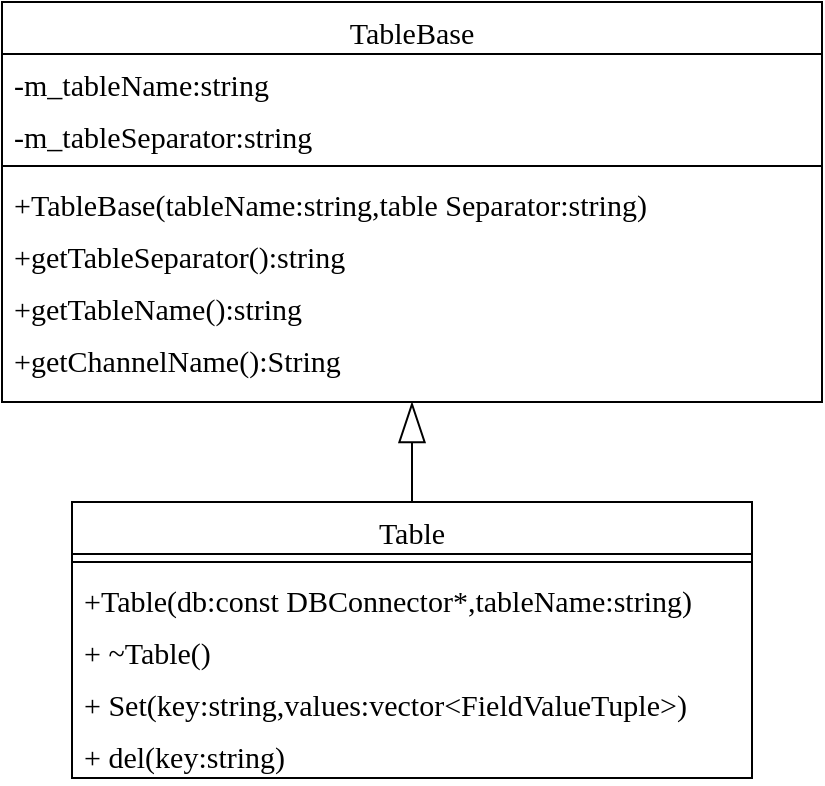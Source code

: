 <mxfile version="21.7.2" type="github">
  <diagram id="C5RBs43oDa-KdzZeNtuy" name="Page-1">
    <mxGraphModel dx="1052" dy="707" grid="1" gridSize="10" guides="1" tooltips="1" connect="1" arrows="1" fold="1" page="1" pageScale="1" pageWidth="827" pageHeight="1169" math="0" shadow="0">
      <root>
        <mxCell id="WIyWlLk6GJQsqaUBKTNV-0" />
        <mxCell id="WIyWlLk6GJQsqaUBKTNV-1" parent="WIyWlLk6GJQsqaUBKTNV-0" />
        <mxCell id="RsIIp7DNy85xj8DGO67I-0" value="TableBase" style="swimlane;fontStyle=0;align=center;verticalAlign=top;childLayout=stackLayout;horizontal=1;startSize=26;horizontalStack=0;resizeParent=1;resizeLast=0;collapsible=1;marginBottom=0;rounded=0;shadow=0;strokeWidth=1;fontSize=15;fontFamily=Times New Roman;" parent="WIyWlLk6GJQsqaUBKTNV-1" vertex="1">
          <mxGeometry x="220" y="120" width="410" height="200" as="geometry">
            <mxRectangle x="230" y="140" width="160" height="26" as="alternateBounds" />
          </mxGeometry>
        </mxCell>
        <mxCell id="RsIIp7DNy85xj8DGO67I-1" value="-m_tableName:string" style="text;align=left;verticalAlign=top;spacingLeft=4;spacingRight=4;overflow=hidden;rotatable=0;points=[[0,0.5],[1,0.5]];portConstraint=eastwest;fontSize=15;fontFamily=Times New Roman;" parent="RsIIp7DNy85xj8DGO67I-0" vertex="1">
          <mxGeometry y="26" width="410" height="26" as="geometry" />
        </mxCell>
        <mxCell id="RsIIp7DNy85xj8DGO67I-2" value="-m_tableSeparator:string" style="text;align=left;verticalAlign=top;spacingLeft=4;spacingRight=4;overflow=hidden;rotatable=0;points=[[0,0.5],[1,0.5]];portConstraint=eastwest;rounded=0;shadow=0;html=0;fontSize=15;fontFamily=Times New Roman;" parent="RsIIp7DNy85xj8DGO67I-0" vertex="1">
          <mxGeometry y="52" width="410" height="26" as="geometry" />
        </mxCell>
        <mxCell id="RsIIp7DNy85xj8DGO67I-6" value="" style="line;html=1;strokeWidth=1;align=left;verticalAlign=middle;spacingTop=-1;spacingLeft=3;spacingRight=3;rotatable=0;labelPosition=right;points=[];portConstraint=eastwest;fontSize=15;fontFamily=Times New Roman;" parent="RsIIp7DNy85xj8DGO67I-0" vertex="1">
          <mxGeometry y="78" width="410" height="8" as="geometry" />
        </mxCell>
        <mxCell id="RsIIp7DNy85xj8DGO67I-7" value="+TableBase(tableName:string,table Separator:string)" style="text;align=left;verticalAlign=top;spacingLeft=4;spacingRight=4;overflow=hidden;rotatable=0;points=[[0,0.5],[1,0.5]];portConstraint=eastwest;rounded=0;shadow=0;html=0;fontSize=15;fontFamily=Times New Roman;" parent="RsIIp7DNy85xj8DGO67I-0" vertex="1">
          <mxGeometry y="86" width="410" height="26" as="geometry" />
        </mxCell>
        <mxCell id="RsIIp7DNy85xj8DGO67I-8" value="+getTableSeparator():string" style="text;align=left;verticalAlign=top;spacingLeft=4;spacingRight=4;overflow=hidden;rotatable=0;points=[[0,0.5],[1,0.5]];portConstraint=eastwest;rounded=0;shadow=0;html=0;fontSize=15;fontFamily=Times New Roman;" parent="RsIIp7DNy85xj8DGO67I-0" vertex="1">
          <mxGeometry y="112" width="410" height="26" as="geometry" />
        </mxCell>
        <mxCell id="RsIIp7DNy85xj8DGO67I-9" value="+getTableName():string" style="text;align=left;verticalAlign=top;spacingLeft=4;spacingRight=4;overflow=hidden;rotatable=0;points=[[0,0.5],[1,0.5]];portConstraint=eastwest;rounded=0;shadow=0;html=0;fontSize=15;fontFamily=Times New Roman;" parent="RsIIp7DNy85xj8DGO67I-0" vertex="1">
          <mxGeometry y="138" width="410" height="26" as="geometry" />
        </mxCell>
        <mxCell id="RsIIp7DNy85xj8DGO67I-10" value="+getChannelName():String" style="text;align=left;verticalAlign=top;spacingLeft=4;spacingRight=4;overflow=hidden;rotatable=0;points=[[0,0.5],[1,0.5]];portConstraint=eastwest;rounded=0;shadow=0;html=0;fontSize=15;fontFamily=Times New Roman;" parent="RsIIp7DNy85xj8DGO67I-0" vertex="1">
          <mxGeometry y="164" width="410" height="26" as="geometry" />
        </mxCell>
        <mxCell id="RsIIp7DNy85xj8DGO67I-24" value="Table" style="swimlane;fontStyle=0;align=center;verticalAlign=top;childLayout=stackLayout;horizontal=1;startSize=26;horizontalStack=0;resizeParent=1;resizeLast=0;collapsible=1;marginBottom=0;rounded=0;shadow=0;strokeWidth=1;fontSize=15;fontFamily=Times New Roman;" parent="WIyWlLk6GJQsqaUBKTNV-1" vertex="1">
          <mxGeometry x="255" y="370" width="340" height="138" as="geometry">
            <mxRectangle x="130" y="380" width="160" height="26" as="alternateBounds" />
          </mxGeometry>
        </mxCell>
        <mxCell id="RsIIp7DNy85xj8DGO67I-25" value="" style="line;html=1;strokeWidth=1;align=left;verticalAlign=middle;spacingTop=-1;spacingLeft=3;spacingRight=3;rotatable=0;labelPosition=right;points=[];portConstraint=eastwest;fontSize=15;fontFamily=Times New Roman;" parent="RsIIp7DNy85xj8DGO67I-24" vertex="1">
          <mxGeometry y="26" width="340" height="8" as="geometry" />
        </mxCell>
        <mxCell id="RsIIp7DNy85xj8DGO67I-26" value="+Table(db:const DBConnector*,tableName:string)" style="text;align=left;verticalAlign=top;spacingLeft=4;spacingRight=4;overflow=hidden;rotatable=0;points=[[0,0.5],[1,0.5]];portConstraint=eastwest;fontSize=15;fontFamily=Times New Roman;" parent="RsIIp7DNy85xj8DGO67I-24" vertex="1">
          <mxGeometry y="34" width="340" height="26" as="geometry" />
        </mxCell>
        <mxCell id="RsIIp7DNy85xj8DGO67I-27" value="+ ~Table()" style="text;align=left;verticalAlign=top;spacingLeft=4;spacingRight=4;overflow=hidden;rotatable=0;points=[[0,0.5],[1,0.5]];portConstraint=eastwest;fontSize=15;fontFamily=Times New Roman;" parent="RsIIp7DNy85xj8DGO67I-24" vertex="1">
          <mxGeometry y="60" width="340" height="26" as="geometry" />
        </mxCell>
        <mxCell id="RsIIp7DNy85xj8DGO67I-28" value="+ Set(key:string,values:vector&lt;FieldValueTuple&gt;)" style="text;align=left;verticalAlign=top;spacingLeft=4;spacingRight=4;overflow=hidden;rotatable=0;points=[[0,0.5],[1,0.5]];portConstraint=eastwest;fontSize=15;fontFamily=Times New Roman;" parent="RsIIp7DNy85xj8DGO67I-24" vertex="1">
          <mxGeometry y="86" width="340" height="26" as="geometry" />
        </mxCell>
        <mxCell id="RsIIp7DNy85xj8DGO67I-29" value="+ del(key:string)" style="text;align=left;verticalAlign=top;spacingLeft=4;spacingRight=4;overflow=hidden;rotatable=0;points=[[0,0.5],[1,0.5]];portConstraint=eastwest;fontSize=15;fontFamily=Times New Roman;" parent="RsIIp7DNy85xj8DGO67I-24" vertex="1">
          <mxGeometry y="112" width="340" height="26" as="geometry" />
        </mxCell>
        <mxCell id="RsIIp7DNy85xj8DGO67I-30" value="" style="endArrow=blockThin;html=1;rounded=0;entryX=0.5;entryY=1;entryDx=0;entryDy=0;exitX=0.5;exitY=0;exitDx=0;exitDy=0;endFill=0;strokeWidth=1;endSize=18;fontSize=15;fontFamily=Times New Roman;" parent="WIyWlLk6GJQsqaUBKTNV-1" source="RsIIp7DNy85xj8DGO67I-24" target="RsIIp7DNy85xj8DGO67I-0" edge="1">
          <mxGeometry width="50" height="50" relative="1" as="geometry">
            <mxPoint x="280" y="460" as="sourcePoint" />
            <mxPoint x="330" y="410" as="targetPoint" />
          </mxGeometry>
        </mxCell>
      </root>
    </mxGraphModel>
  </diagram>
</mxfile>

